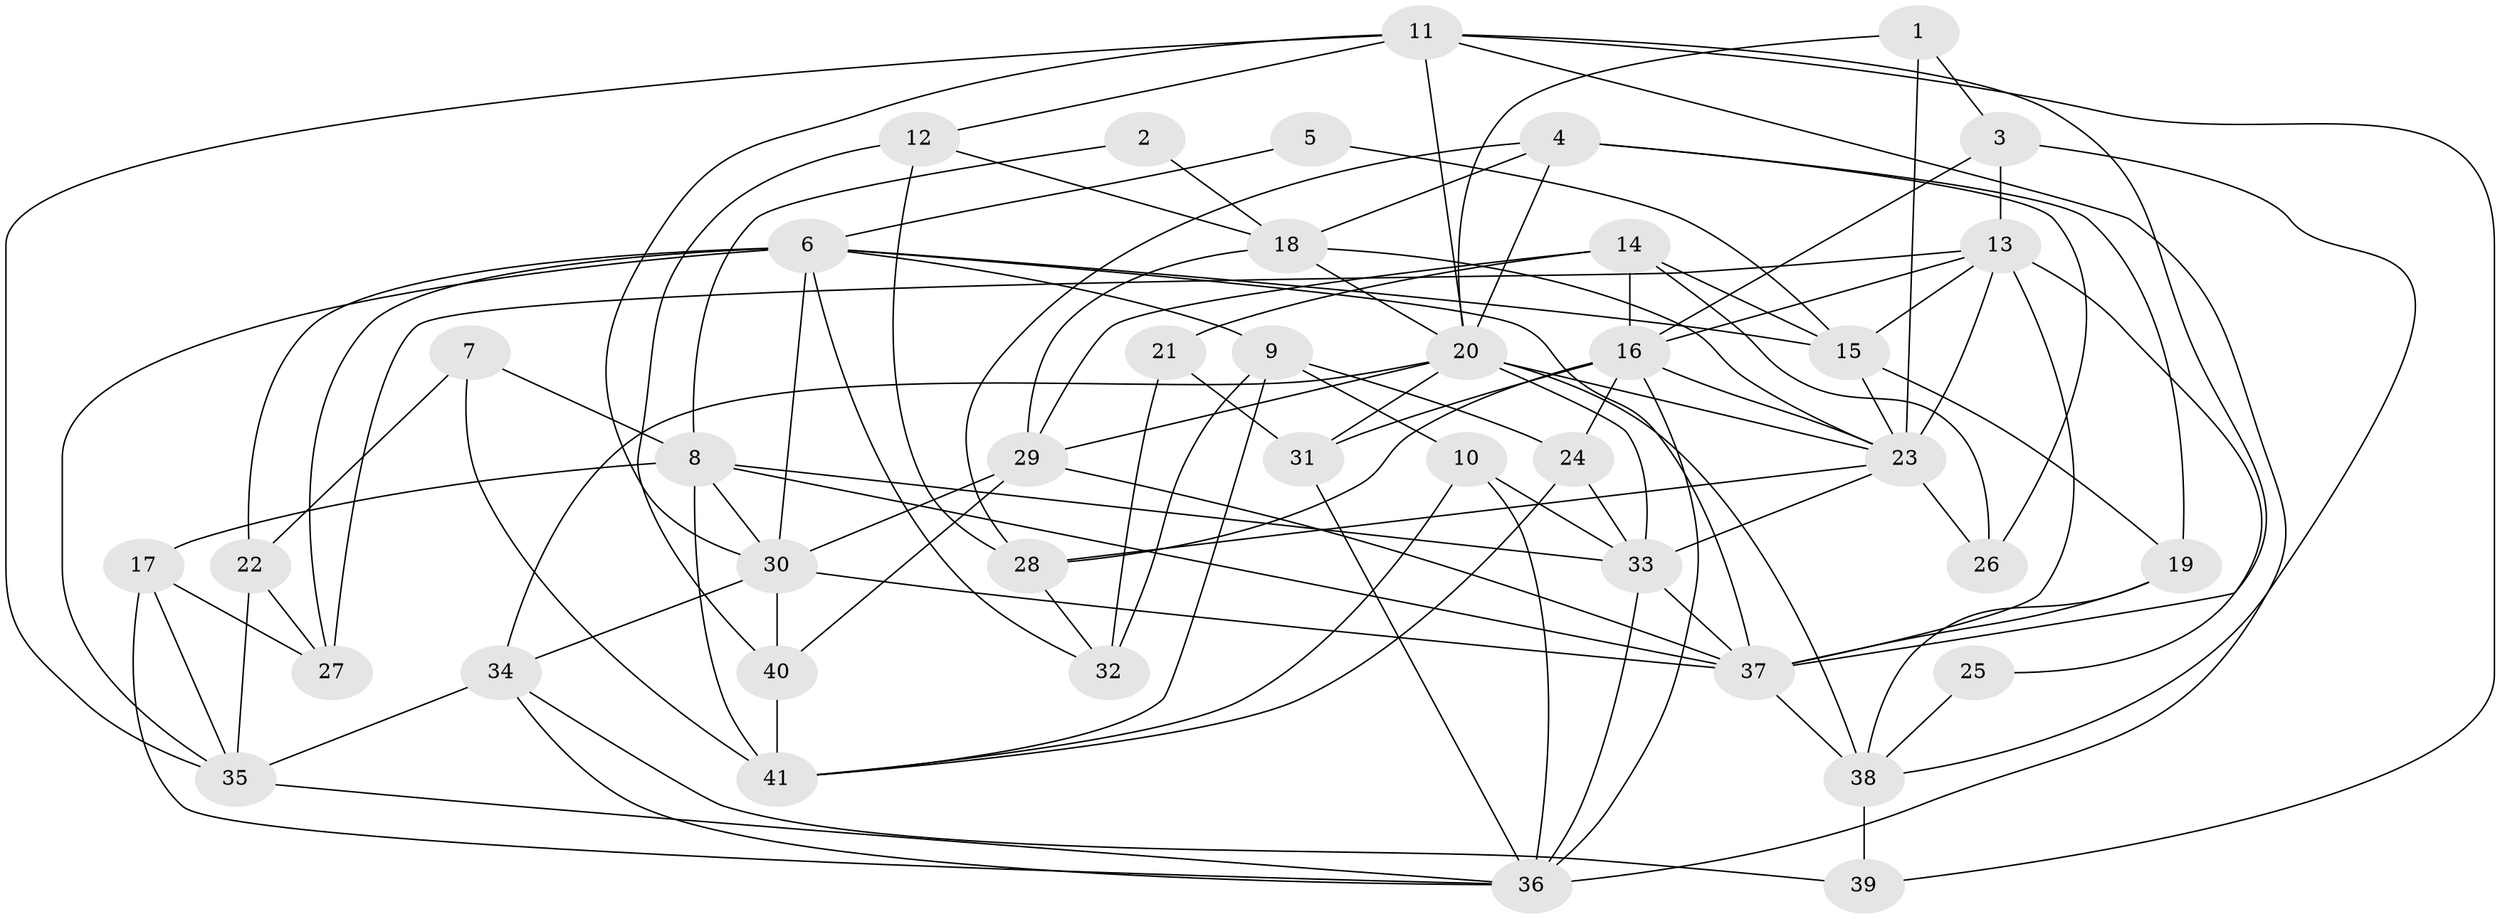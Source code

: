 // original degree distribution, {3: 0.30864197530864196, 4: 0.25925925925925924, 2: 0.13580246913580246, 5: 0.12345679012345678, 8: 0.024691358024691357, 6: 0.08641975308641975, 7: 0.06172839506172839}
// Generated by graph-tools (version 1.1) at 2025/02/03/09/25 03:02:11]
// undirected, 41 vertices, 107 edges
graph export_dot {
graph [start="1"]
  node [color=gray90,style=filled];
  1;
  2;
  3;
  4;
  5;
  6;
  7;
  8;
  9;
  10;
  11;
  12;
  13;
  14;
  15;
  16;
  17;
  18;
  19;
  20;
  21;
  22;
  23;
  24;
  25;
  26;
  27;
  28;
  29;
  30;
  31;
  32;
  33;
  34;
  35;
  36;
  37;
  38;
  39;
  40;
  41;
  1 -- 3 [weight=1.0];
  1 -- 20 [weight=1.0];
  1 -- 23 [weight=1.0];
  2 -- 8 [weight=1.0];
  2 -- 18 [weight=1.0];
  3 -- 13 [weight=1.0];
  3 -- 16 [weight=1.0];
  3 -- 38 [weight=2.0];
  4 -- 18 [weight=1.0];
  4 -- 19 [weight=1.0];
  4 -- 20 [weight=1.0];
  4 -- 26 [weight=1.0];
  4 -- 28 [weight=1.0];
  5 -- 6 [weight=1.0];
  5 -- 15 [weight=1.0];
  6 -- 9 [weight=1.0];
  6 -- 15 [weight=1.0];
  6 -- 22 [weight=1.0];
  6 -- 27 [weight=1.0];
  6 -- 30 [weight=1.0];
  6 -- 32 [weight=1.0];
  6 -- 35 [weight=1.0];
  6 -- 37 [weight=1.0];
  7 -- 8 [weight=1.0];
  7 -- 22 [weight=1.0];
  7 -- 41 [weight=2.0];
  8 -- 17 [weight=1.0];
  8 -- 30 [weight=1.0];
  8 -- 33 [weight=1.0];
  8 -- 37 [weight=1.0];
  8 -- 41 [weight=1.0];
  9 -- 10 [weight=1.0];
  9 -- 24 [weight=1.0];
  9 -- 32 [weight=2.0];
  9 -- 41 [weight=1.0];
  10 -- 33 [weight=1.0];
  10 -- 36 [weight=1.0];
  10 -- 41 [weight=1.0];
  11 -- 12 [weight=1.0];
  11 -- 20 [weight=1.0];
  11 -- 30 [weight=1.0];
  11 -- 35 [weight=1.0];
  11 -- 36 [weight=1.0];
  11 -- 37 [weight=1.0];
  11 -- 39 [weight=1.0];
  12 -- 18 [weight=1.0];
  12 -- 28 [weight=1.0];
  12 -- 40 [weight=1.0];
  13 -- 15 [weight=1.0];
  13 -- 16 [weight=1.0];
  13 -- 23 [weight=1.0];
  13 -- 25 [weight=1.0];
  13 -- 27 [weight=1.0];
  13 -- 37 [weight=1.0];
  14 -- 15 [weight=1.0];
  14 -- 16 [weight=1.0];
  14 -- 21 [weight=1.0];
  14 -- 26 [weight=1.0];
  14 -- 29 [weight=1.0];
  15 -- 19 [weight=1.0];
  15 -- 23 [weight=1.0];
  16 -- 23 [weight=1.0];
  16 -- 24 [weight=1.0];
  16 -- 28 [weight=2.0];
  16 -- 31 [weight=1.0];
  16 -- 36 [weight=1.0];
  17 -- 27 [weight=1.0];
  17 -- 35 [weight=1.0];
  17 -- 36 [weight=1.0];
  18 -- 20 [weight=1.0];
  18 -- 23 [weight=1.0];
  18 -- 29 [weight=1.0];
  19 -- 37 [weight=1.0];
  19 -- 38 [weight=1.0];
  20 -- 23 [weight=1.0];
  20 -- 29 [weight=1.0];
  20 -- 31 [weight=1.0];
  20 -- 33 [weight=3.0];
  20 -- 34 [weight=2.0];
  20 -- 38 [weight=3.0];
  21 -- 31 [weight=1.0];
  21 -- 32 [weight=1.0];
  22 -- 27 [weight=1.0];
  22 -- 35 [weight=1.0];
  23 -- 26 [weight=1.0];
  23 -- 28 [weight=1.0];
  23 -- 33 [weight=1.0];
  24 -- 33 [weight=1.0];
  24 -- 41 [weight=1.0];
  25 -- 38 [weight=2.0];
  28 -- 32 [weight=1.0];
  29 -- 30 [weight=1.0];
  29 -- 37 [weight=2.0];
  29 -- 40 [weight=1.0];
  30 -- 34 [weight=1.0];
  30 -- 37 [weight=2.0];
  30 -- 40 [weight=1.0];
  31 -- 36 [weight=1.0];
  33 -- 36 [weight=1.0];
  33 -- 37 [weight=1.0];
  34 -- 35 [weight=1.0];
  34 -- 36 [weight=1.0];
  34 -- 39 [weight=1.0];
  35 -- 36 [weight=1.0];
  37 -- 38 [weight=2.0];
  38 -- 39 [weight=2.0];
  40 -- 41 [weight=1.0];
}
